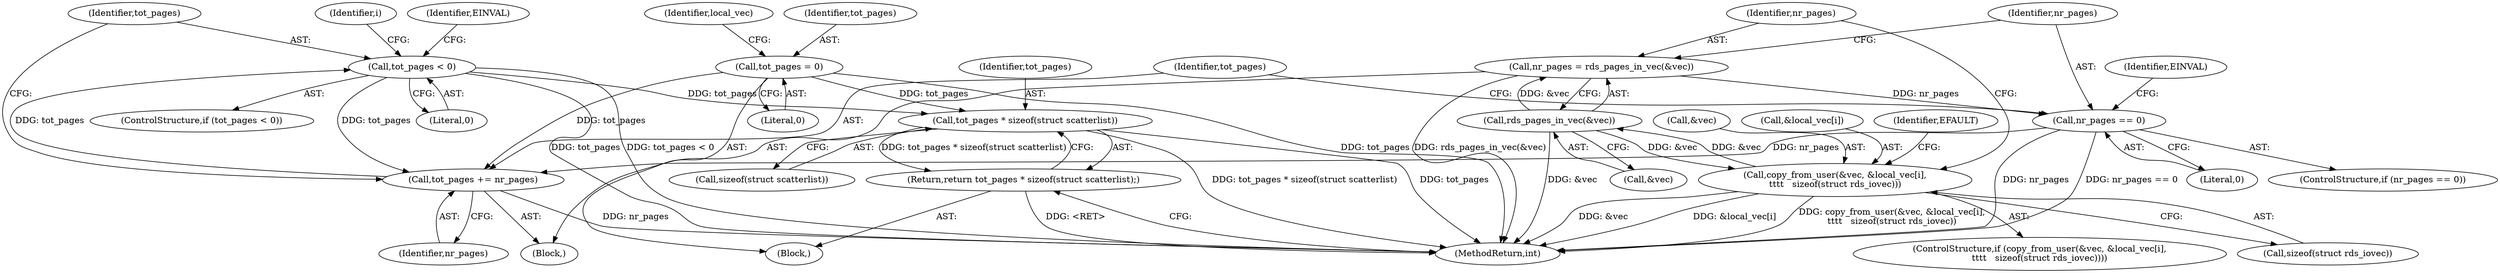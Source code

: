 digraph "0_linux_c095508770aebf1b9218e77026e48345d719b17c@API" {
"1000179" [label="(Call,tot_pages * sizeof(struct scatterlist))"];
"1000172" [label="(Call,tot_pages < 0)"];
"1000168" [label="(Call,tot_pages += nr_pages)"];
"1000162" [label="(Call,nr_pages == 0)"];
"1000156" [label="(Call,nr_pages = rds_pages_in_vec(&vec))"];
"1000158" [label="(Call,rds_pages_in_vec(&vec))"];
"1000144" [label="(Call,copy_from_user(&vec, &local_vec[i],\n\t\t\t\t   sizeof(struct rds_iovec)))"];
"1000108" [label="(Call,tot_pages = 0)"];
"1000178" [label="(Return,return tot_pages * sizeof(struct scatterlist);)"];
"1000177" [label="(Identifier,EINVAL)"];
"1000164" [label="(Literal,0)"];
"1000183" [label="(MethodReturn,int)"];
"1000169" [label="(Identifier,tot_pages)"];
"1000174" [label="(Literal,0)"];
"1000179" [label="(Call,tot_pages * sizeof(struct scatterlist))"];
"1000170" [label="(Identifier,nr_pages)"];
"1000145" [label="(Call,&vec)"];
"1000114" [label="(Identifier,local_vec)"];
"1000180" [label="(Identifier,tot_pages)"];
"1000144" [label="(Call,copy_from_user(&vec, &local_vec[i],\n\t\t\t\t   sizeof(struct rds_iovec)))"];
"1000173" [label="(Identifier,tot_pages)"];
"1000147" [label="(Call,&local_vec[i])"];
"1000108" [label="(Call,tot_pages = 0)"];
"1000158" [label="(Call,rds_pages_in_vec(&vec))"];
"1000151" [label="(Call,sizeof(struct rds_iovec))"];
"1000109" [label="(Identifier,tot_pages)"];
"1000181" [label="(Call,sizeof(struct scatterlist))"];
"1000110" [label="(Literal,0)"];
"1000171" [label="(ControlStructure,if (tot_pages < 0))"];
"1000178" [label="(Return,return tot_pages * sizeof(struct scatterlist);)"];
"1000167" [label="(Identifier,EINVAL)"];
"1000162" [label="(Call,nr_pages == 0)"];
"1000143" [label="(ControlStructure,if (copy_from_user(&vec, &local_vec[i],\n\t\t\t\t   sizeof(struct rds_iovec))))"];
"1000142" [label="(Block,)"];
"1000155" [label="(Identifier,EFAULT)"];
"1000104" [label="(Block,)"];
"1000161" [label="(ControlStructure,if (nr_pages == 0))"];
"1000157" [label="(Identifier,nr_pages)"];
"1000156" [label="(Call,nr_pages = rds_pages_in_vec(&vec))"];
"1000141" [label="(Identifier,i)"];
"1000168" [label="(Call,tot_pages += nr_pages)"];
"1000159" [label="(Call,&vec)"];
"1000172" [label="(Call,tot_pages < 0)"];
"1000163" [label="(Identifier,nr_pages)"];
"1000179" -> "1000178"  [label="AST: "];
"1000179" -> "1000181"  [label="CFG: "];
"1000180" -> "1000179"  [label="AST: "];
"1000181" -> "1000179"  [label="AST: "];
"1000178" -> "1000179"  [label="CFG: "];
"1000179" -> "1000183"  [label="DDG: tot_pages * sizeof(struct scatterlist)"];
"1000179" -> "1000183"  [label="DDG: tot_pages"];
"1000179" -> "1000178"  [label="DDG: tot_pages * sizeof(struct scatterlist)"];
"1000172" -> "1000179"  [label="DDG: tot_pages"];
"1000108" -> "1000179"  [label="DDG: tot_pages"];
"1000172" -> "1000171"  [label="AST: "];
"1000172" -> "1000174"  [label="CFG: "];
"1000173" -> "1000172"  [label="AST: "];
"1000174" -> "1000172"  [label="AST: "];
"1000177" -> "1000172"  [label="CFG: "];
"1000141" -> "1000172"  [label="CFG: "];
"1000172" -> "1000183"  [label="DDG: tot_pages < 0"];
"1000172" -> "1000183"  [label="DDG: tot_pages"];
"1000172" -> "1000168"  [label="DDG: tot_pages"];
"1000168" -> "1000172"  [label="DDG: tot_pages"];
"1000168" -> "1000142"  [label="AST: "];
"1000168" -> "1000170"  [label="CFG: "];
"1000169" -> "1000168"  [label="AST: "];
"1000170" -> "1000168"  [label="AST: "];
"1000173" -> "1000168"  [label="CFG: "];
"1000168" -> "1000183"  [label="DDG: nr_pages"];
"1000162" -> "1000168"  [label="DDG: nr_pages"];
"1000108" -> "1000168"  [label="DDG: tot_pages"];
"1000162" -> "1000161"  [label="AST: "];
"1000162" -> "1000164"  [label="CFG: "];
"1000163" -> "1000162"  [label="AST: "];
"1000164" -> "1000162"  [label="AST: "];
"1000167" -> "1000162"  [label="CFG: "];
"1000169" -> "1000162"  [label="CFG: "];
"1000162" -> "1000183"  [label="DDG: nr_pages"];
"1000162" -> "1000183"  [label="DDG: nr_pages == 0"];
"1000156" -> "1000162"  [label="DDG: nr_pages"];
"1000156" -> "1000142"  [label="AST: "];
"1000156" -> "1000158"  [label="CFG: "];
"1000157" -> "1000156"  [label="AST: "];
"1000158" -> "1000156"  [label="AST: "];
"1000163" -> "1000156"  [label="CFG: "];
"1000156" -> "1000183"  [label="DDG: rds_pages_in_vec(&vec)"];
"1000158" -> "1000156"  [label="DDG: &vec"];
"1000158" -> "1000159"  [label="CFG: "];
"1000159" -> "1000158"  [label="AST: "];
"1000158" -> "1000183"  [label="DDG: &vec"];
"1000158" -> "1000144"  [label="DDG: &vec"];
"1000144" -> "1000158"  [label="DDG: &vec"];
"1000144" -> "1000143"  [label="AST: "];
"1000144" -> "1000151"  [label="CFG: "];
"1000145" -> "1000144"  [label="AST: "];
"1000147" -> "1000144"  [label="AST: "];
"1000151" -> "1000144"  [label="AST: "];
"1000155" -> "1000144"  [label="CFG: "];
"1000157" -> "1000144"  [label="CFG: "];
"1000144" -> "1000183"  [label="DDG: &local_vec[i]"];
"1000144" -> "1000183"  [label="DDG: copy_from_user(&vec, &local_vec[i],\n\t\t\t\t   sizeof(struct rds_iovec))"];
"1000144" -> "1000183"  [label="DDG: &vec"];
"1000108" -> "1000104"  [label="AST: "];
"1000108" -> "1000110"  [label="CFG: "];
"1000109" -> "1000108"  [label="AST: "];
"1000110" -> "1000108"  [label="AST: "];
"1000114" -> "1000108"  [label="CFG: "];
"1000108" -> "1000183"  [label="DDG: tot_pages"];
"1000178" -> "1000104"  [label="AST: "];
"1000183" -> "1000178"  [label="CFG: "];
"1000178" -> "1000183"  [label="DDG: <RET>"];
}
